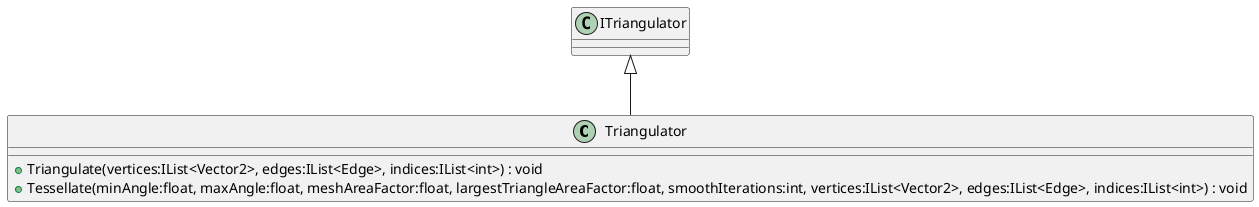 @startuml
class Triangulator {
    + Triangulate(vertices:IList<Vector2>, edges:IList<Edge>, indices:IList<int>) : void
    + Tessellate(minAngle:float, maxAngle:float, meshAreaFactor:float, largestTriangleAreaFactor:float, smoothIterations:int, vertices:IList<Vector2>, edges:IList<Edge>, indices:IList<int>) : void
}
ITriangulator <|-- Triangulator
@enduml
